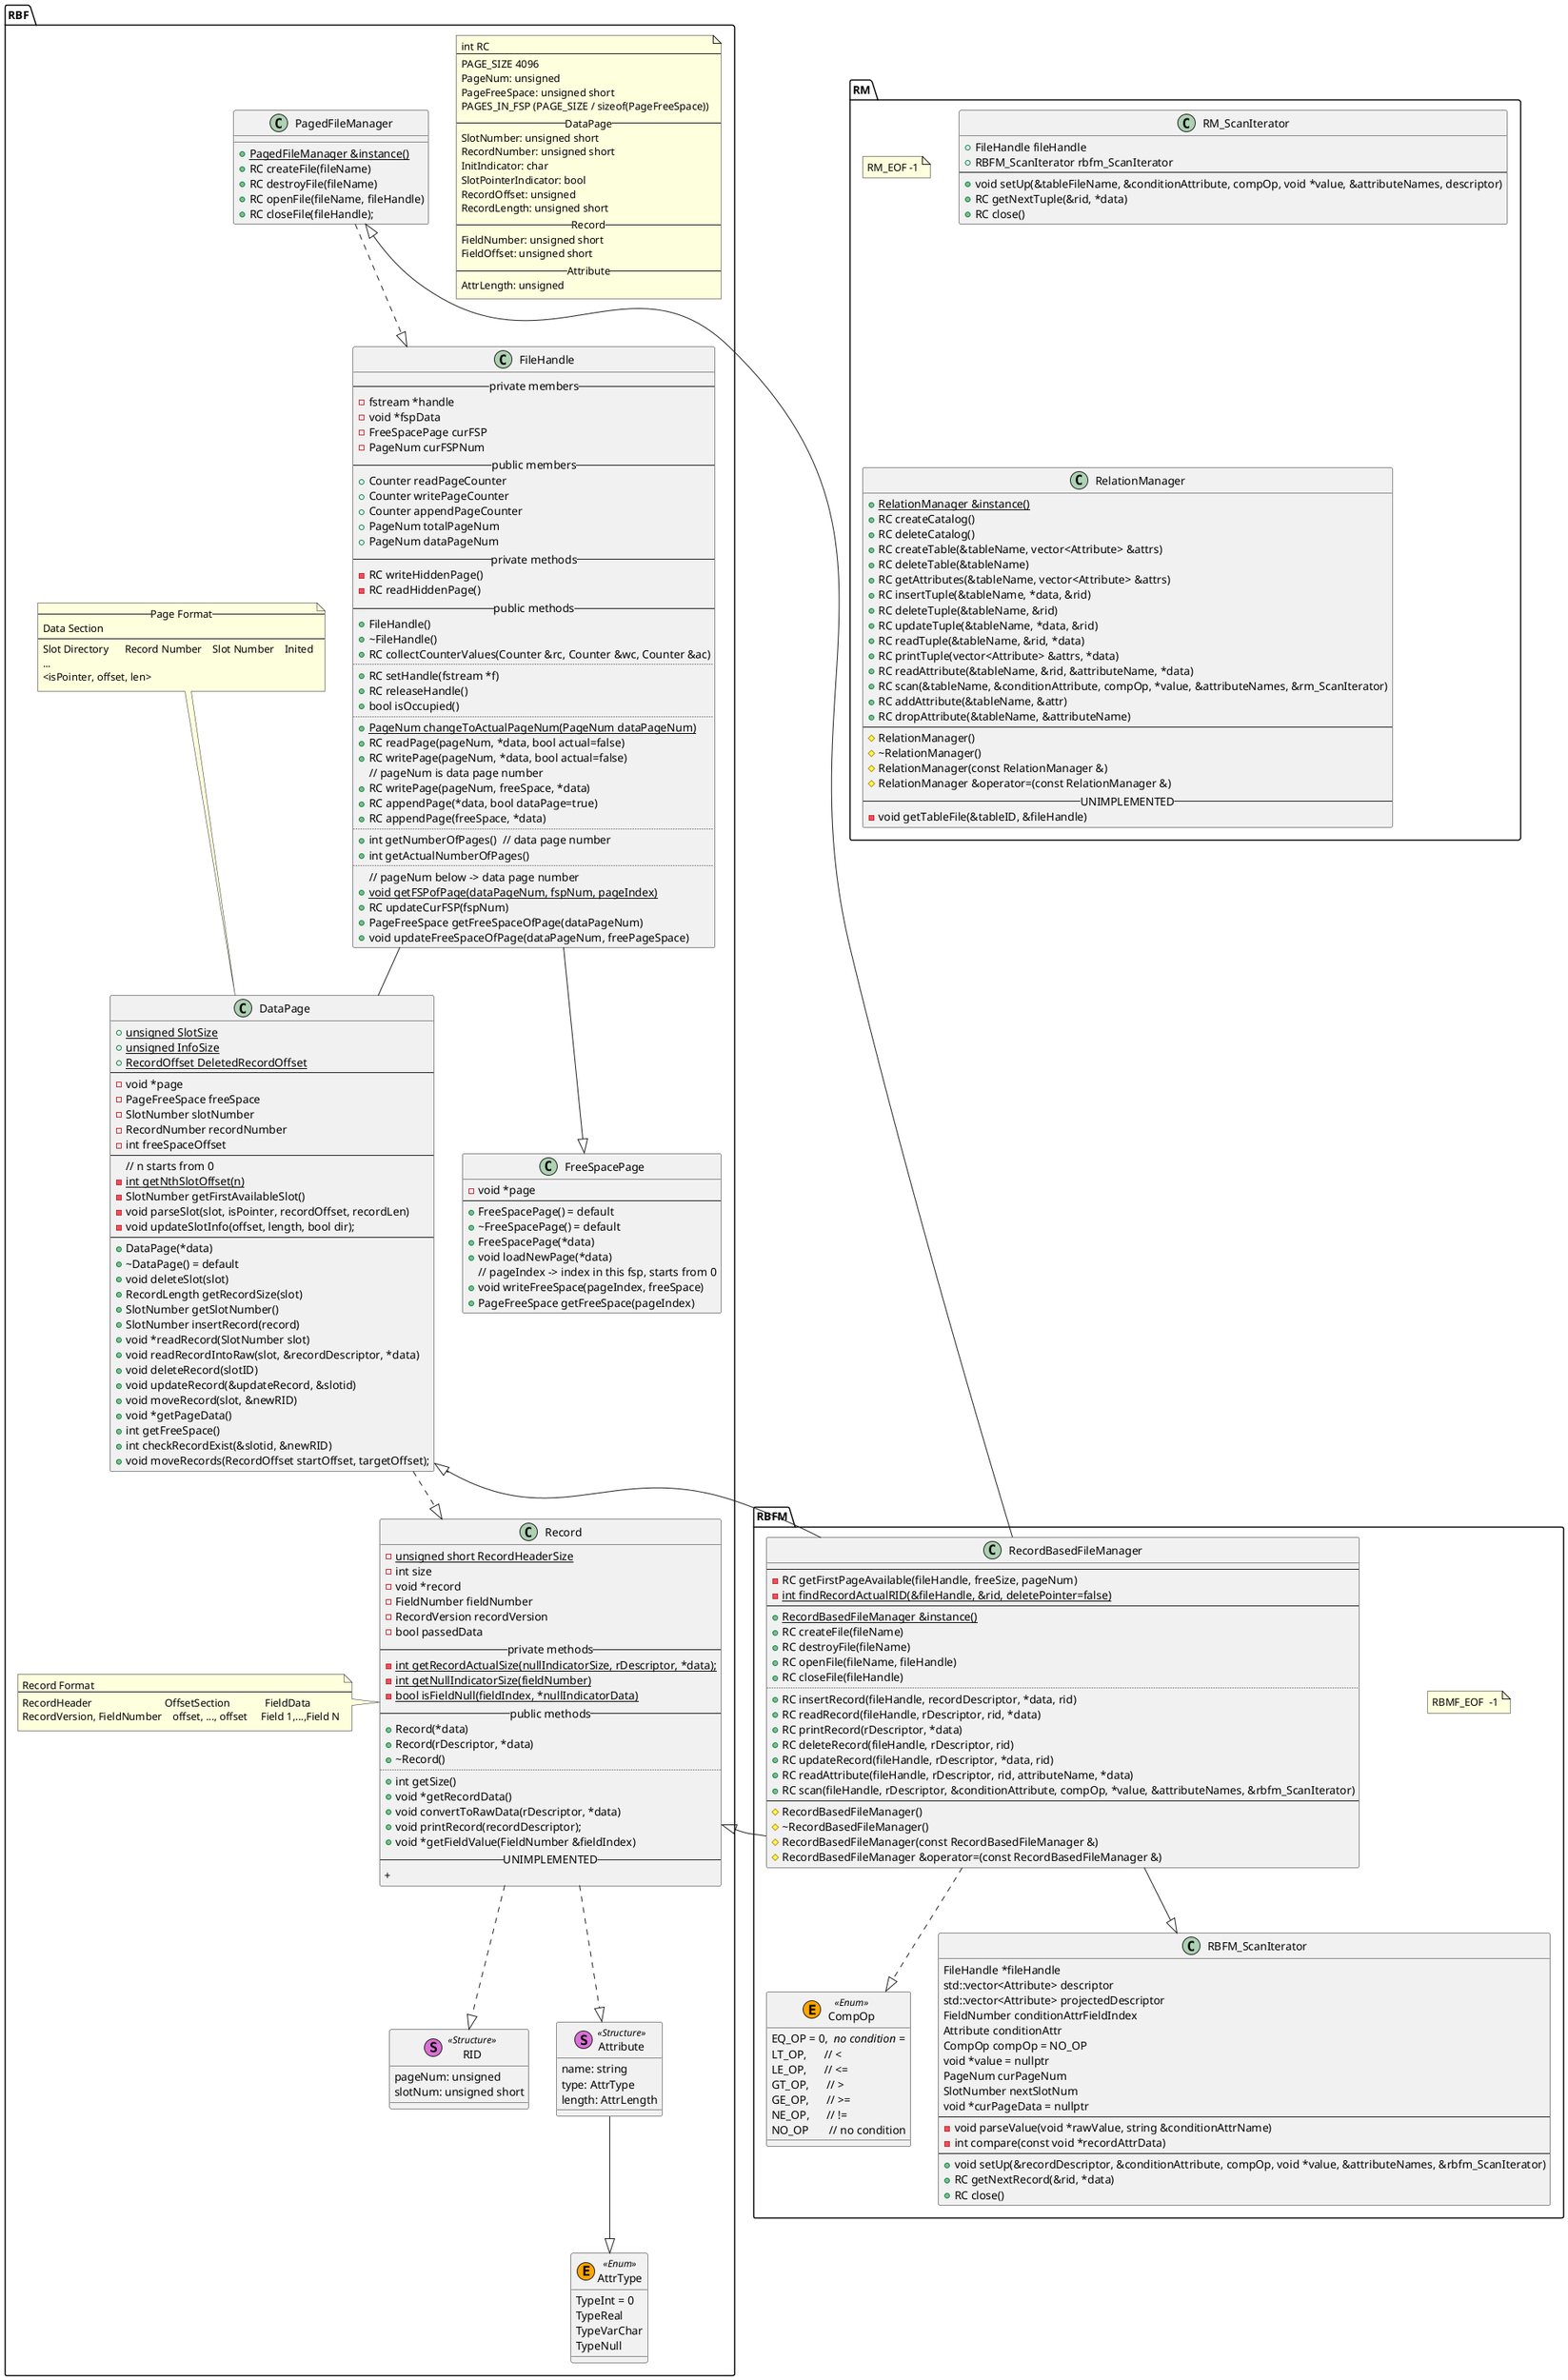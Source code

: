 @startuml

package RBF {

    note as N1
    int RC
    --
    PAGE_SIZE 4096
    PageNum: unsigned
    PageFreeSpace: unsigned short
    PAGES_IN_FSP (PAGE_SIZE / sizeof(PageFreeSpace))
    -- DataPage --
    SlotNumber: unsigned short
    RecordNumber: unsigned short
    InitIndicator: char
    SlotPointerIndicator: bool
    RecordOffset: unsigned
    RecordLength: unsigned short
    -- Record --
    FieldNumber: unsigned short
    FieldOffset: unsigned short
    -- Attribute --
    AttrLength: unsigned
    end note

    PagedFileManager ..|> FileHandle
    FileHandle --|> FreeSpacePage
    FileHandle -- DataPage
    DataPage ..|> Record

    class PagedFileManager {
        {static} +PagedFileManager &instance()
        +RC createFile(fileName)
        +RC destroyFile(fileName)
        +RC openFile(fileName, fileHandle)
        +RC closeFile(fileHandle);
    }

    class FileHandle {
        -- private members --
        -fstream *handle
        -void *fspData
        -FreeSpacePage curFSP
        -PageNum curFSPNum
        -- public members --
        +Counter readPageCounter
        +Counter writePageCounter
        +Counter appendPageCounter
        +PageNum totalPageNum
        +PageNum dataPageNum
        -- private methods --
        -RC writeHiddenPage()
        -RC readHiddenPage()
        -- public methods --
        +FileHandle()
        +~FileHandle()
        +RC collectCounterValues(Counter &rc, Counter &wc, Counter &ac)
        ..
        +RC setHandle(fstream *f)
        +RC releaseHandle()
        +bool isOccupied()
        ..
        {static} +PageNum changeToActualPageNum(PageNum dataPageNum)
        +RC readPage(pageNum, *data, bool actual=false)
        +RC writePage(pageNum, *data, bool actual=false)
        // pageNum is data page number
        +RC writePage(pageNum, freeSpace, *data)
        +RC appendPage(*data, bool dataPage=true)
        +RC appendPage(freeSpace, *data)
        ..
        +int getNumberOfPages()  // data page number
        +int getActualNumberOfPages()
        ..
        // pageNum below -> data page number
        {static} +void getFSPofPage(dataPageNum, fspNum, pageIndex)
        +RC updateCurFSP(fspNum)
        +PageFreeSpace getFreeSpaceOfPage(dataPageNum)
        +void updateFreeSpaceOfPage(dataPageNum, freePageSpace)
    }

    note top of DataPage
    -- Page Format --
    Data Section
    --
    Slot Directory      Record Number    Slot Number    Inited
    ...
    <isPointer, offset, len>
    end note

    class DataPage {
        {static} +unsigned SlotSize
        {static} +unsigned InfoSize
        {static} +RecordOffset DeletedRecordOffset
        --
        -void *page
        -PageFreeSpace freeSpace
        -SlotNumber slotNumber
        -RecordNumber recordNumber
        -int freeSpaceOffset
        --
        // n starts from 0
        -{static} int getNthSlotOffset(n)
        -SlotNumber getFirstAvailableSlot()
        -void parseSlot(slot, isPointer, recordOffset, recordLen)
        -void updateSlotInfo(offset, length, bool dir);
        --
        +DataPage(*data)
        +~DataPage() = default
        +void deleteSlot(slot)
        +RecordLength getRecordSize(slot)
        +SlotNumber getSlotNumber()
        +SlotNumber insertRecord(record)
        +void *readRecord(SlotNumber slot)
        +void readRecordIntoRaw(slot, &recordDescriptor, *data)
        +void deleteRecord(slotID)
        +void updateRecord(&updateRecord, &slotid)
        +void moveRecord(slot, &newRID)
        +void *getPageData()
        +int getFreeSpace()
        +int checkRecordExist(&slotid, &newRID)
        +void moveRecords(RecordOffset startOffset, targetOffset);
    }

    class FreeSpacePage {
        -void *page
        --
        +FreeSpacePage() = default
        +~FreeSpacePage() = default
        +FreeSpacePage(*data)
        +void loadNewPage(*data)
        // pageIndex -> index in this fsp, starts from 0
        +void writeFreeSpace(pageIndex, freeSpace)
        +PageFreeSpace getFreeSpace(pageIndex)
    }

    Record ..|> RID

    class RID <<(S,orchid) Structure>> {
        pageNum: unsigned
        slotNum: unsigned short
    }

    class AttrType <<(E, orange) Enum>> {
        TypeInt = 0
        TypeReal
        TypeVarChar
        TypeNull
    }

    Attribute --|>AttrType
    Record ..|> Attribute

    class Attribute <<(S, orchid) Structure>> {
        name: string
        type: AttrType
        length: AttrLength
    }

    class Record {
        {static} -unsigned short RecordHeaderSize
        -int size
        -void *record
        -FieldNumber fieldNumber
        -RecordVersion recordVersion
        -bool passedData
        -- private methods --
        {static} -int getRecordActualSize(nullIndicatorSize, rDescriptor, *data);
        {static} -int getNullIndicatorSize(fieldNumber)
        {static} -bool isFieldNull(fieldIndex, *nullIndicatorData)
        -- public methods --
        +Record(*data)
        +Record(rDescriptor, *data)
        +~Record()
        ..
        +int getSize()
        +void *getRecordData()
        +void convertToRawData(rDescriptor, *data)
        +void printRecord(recordDescriptor);
        +void *getFieldValue(FieldNumber &fieldIndex)
        -- UNIMPLEMENTED --
        +
    }

    note left of Record
    Record Format
    ----
    RecordHeader                           OffsetSection             FieldData
    RecordVersion, FieldNumber    offset, ..., offset     Field 1,...,Field N
    end note
}

package RBFM {

    note as N2
    RBMF_EOF  -1
    end note

    class CompOp<<(E, orange) Enum>> {
        EQ_OP = 0, // no condition// =
        LT_OP,      // <
        LE_OP,      // <=
        GT_OP,      // >
        GE_OP,      // >=
        NE_OP,      // !=
        NO_OP       // no condition
    }

    class RBFM_ScanIterator {
        FileHandle *fileHandle
        std::vector<Attribute> descriptor
        std::vector<Attribute> projectedDescriptor
        FieldNumber conditionAttrFieldIndex
        Attribute conditionAttr
        CompOp compOp = NO_OP
        void *value = nullptr
        PageNum curPageNum
        SlotNumber nextSlotNum
        void *curPageData = nullptr
        --
        -void parseValue(void *rawValue, string &conditionAttrName)
        -int compare(const void *recordAttrData)
        --
        +void setUp(&recordDescriptor, &conditionAttribute, compOp, void *value, &attributeNames, &rbfm_ScanIterator)
        +RC getNextRecord(&rid, *data)
        +RC close()
    }

    DataPage <|-- RecordBasedFileManager
    Record <|-- RecordBasedFileManager
    RecordBasedFileManager --|> PagedFileManager
    RecordBasedFileManager --|> RBFM_ScanIterator
    RecordBasedFileManager ..|> CompOp

    class RecordBasedFileManager {
        --
        -RC getFirstPageAvailable(fileHandle, freeSize, pageNum)
        {static} -int findRecordActualRID(&fileHandle, &rid, deletePointer=false)
        --
        {static} +RecordBasedFileManager &instance()
        +RC createFile(fileName)
        +RC destroyFile(fileName)
        +RC openFile(fileName, fileHandle)
        +RC closeFile(fileHandle)
        ..
        +RC insertRecord(fileHandle, recordDescriptor, *data, rid)
        +RC readRecord(fileHandle, rDescriptor, rid, *data)
        +RC printRecord(rDescriptor, *data)
        +RC deleteRecord(fileHandle, rDescriptor, rid)
        +RC updateRecord(fileHandle, rDescriptor, *data, rid)
        +RC readAttribute(fileHandle, rDescriptor, rid, attributeName, *data)
        +RC scan(fileHandle, rDescriptor, &conditionAttribute, compOp, *value, &attributeNames, &rbfm_ScanIterator)
        --
        #RecordBasedFileManager()
        #~RecordBasedFileManager()
        #RecordBasedFileManager(const RecordBasedFileManager &)
        #RecordBasedFileManager &operator=(const RecordBasedFileManager &)
    }

}

package RM {
    note as N3
    RM_EOF -1
    end note

    class RM_ScanIterator {
        +FileHandle fileHandle
        +RBFM_ScanIterator rbfm_ScanIterator
        --
        +void setUp(&tableFileName, &conditionAttribute, compOp, void *value, &attributeNames, descriptor)
        +RC getNextTuple(&rid, *data)
        +RC close()
    }

    class RelationManager {
        {static} +RelationManager &instance()
        +RC createCatalog()
        +RC deleteCatalog()
        +RC createTable(&tableName, vector<Attribute> &attrs)
        +RC deleteTable(&tableName)
        +RC getAttributes(&tableName, vector<Attribute> &attrs)
        +RC insertTuple(&tableName, *data, &rid)
        +RC deleteTuple(&tableName, &rid)
        +RC updateTuple(&tableName, *data, &rid)
        +RC readTuple(&tableName, &rid, *data)
        +RC printTuple(vector<Attribute> &attrs, *data)
        +RC readAttribute(&tableName, &rid, &attributeName, *data)
        +RC scan(&tableName, &conditionAttribute, compOp, *value, &attributeNames, &rm_ScanIterator)
        +RC addAttribute(&tableName, &attr)
        +RC dropAttribute(&tableName, &attributeName)
        --
        #RelationManager()
        #~RelationManager()
        #RelationManager(const RelationManager &)
        #RelationManager &operator=(const RelationManager &)
        --UNIMPLEMENTED--
        -void getTableFile(&tableID, &fileHandle)
    }
}


@enduml